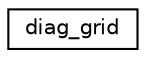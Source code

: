 digraph "Graphical Class Hierarchy"
{
 // INTERACTIVE_SVG=YES
 // LATEX_PDF_SIZE
  edge [fontname="Helvetica",fontsize="10",labelfontname="Helvetica",labelfontsize="10"];
  node [fontname="Helvetica",fontsize="10",shape=record];
  rankdir="LR";
  Node0 [label="diag_grid",height=0.2,width=0.4,color="black", fillcolor="white", style="filled",URL="$structdiag__data__mod_1_1diag__grid.html",tooltip="Contains the coordinates of the local domain to output."];
}
